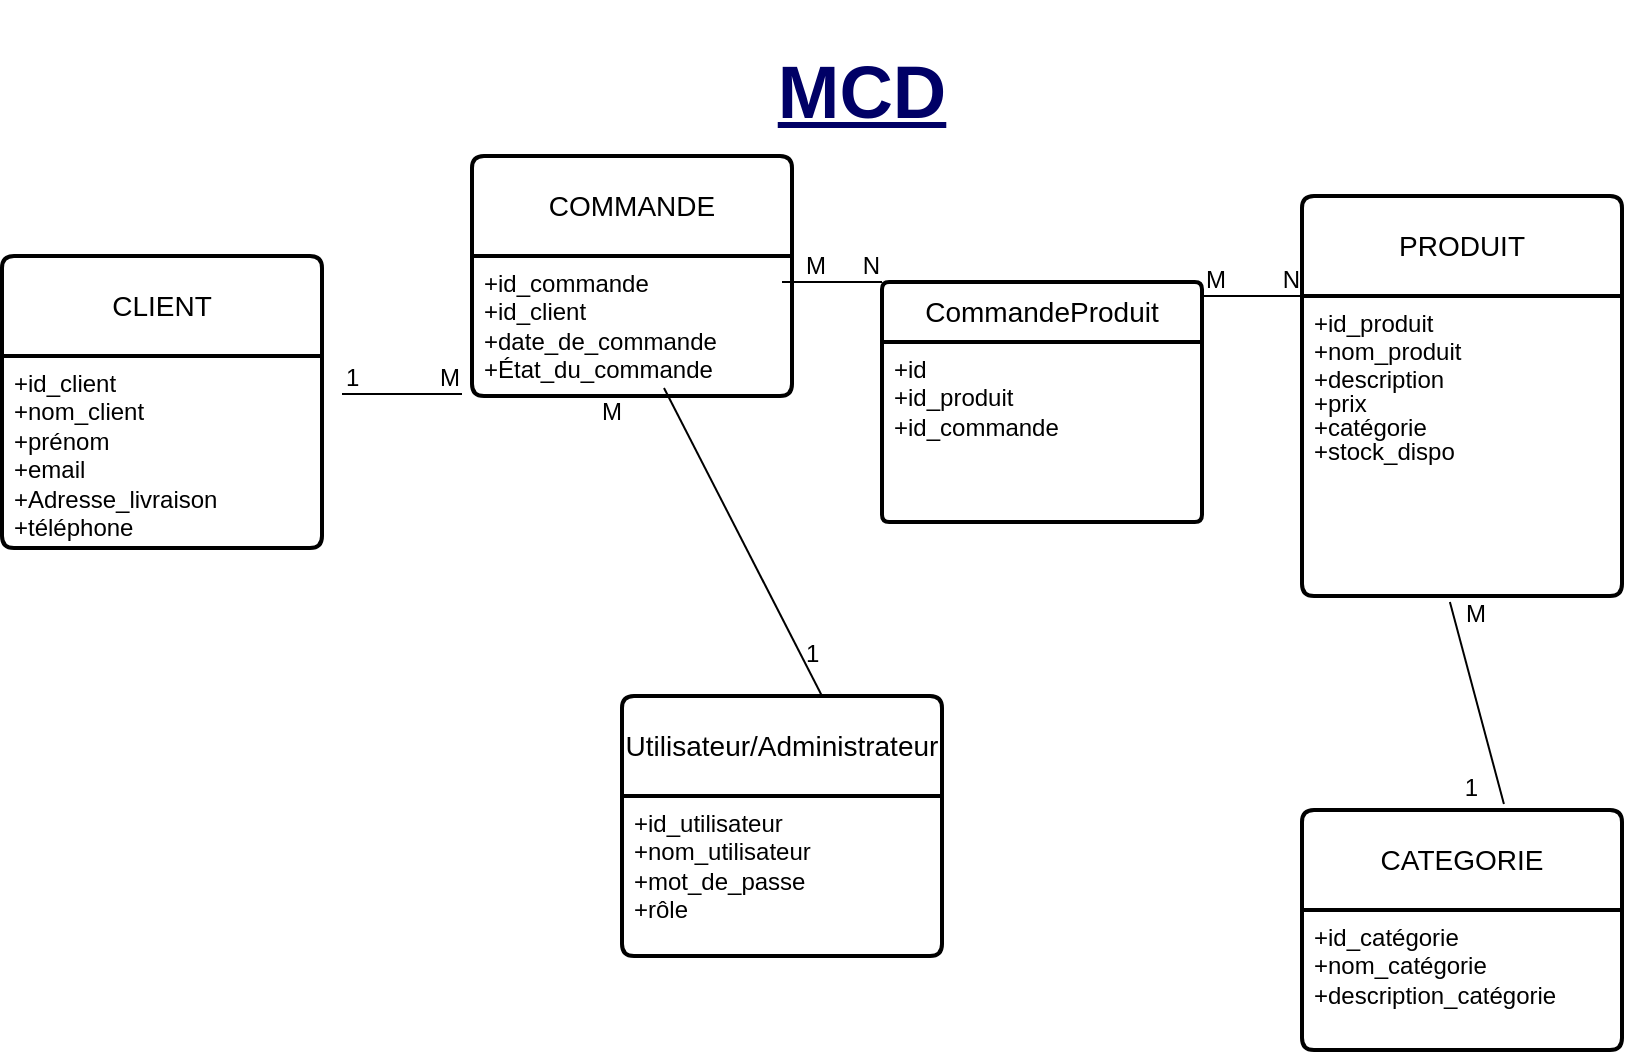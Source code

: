 <mxfile version="24.7.7" pages="3">
  <diagram name="Page-1" id="f2dkU9b7A8BDg8gHPfiA">
    <mxGraphModel dx="832" dy="481" grid="1" gridSize="10" guides="1" tooltips="1" connect="1" arrows="1" fold="1" page="1" pageScale="1" pageWidth="827" pageHeight="1169" math="0" shadow="0">
      <root>
        <mxCell id="0" />
        <mxCell id="1" parent="0" />
        <mxCell id="D9rKsd9PADG9OuwO8Ihl-1" value="PRODUIT" style="swimlane;childLayout=stackLayout;horizontal=1;startSize=50;horizontalStack=0;rounded=1;fontSize=14;fontStyle=0;strokeWidth=2;resizeParent=0;resizeLast=1;shadow=0;dashed=0;align=center;arcSize=4;whiteSpace=wrap;html=1;" vertex="1" parent="1">
          <mxGeometry x="660" y="100" width="160" height="200" as="geometry" />
        </mxCell>
        <mxCell id="D9rKsd9PADG9OuwO8Ihl-2" value="&lt;font&gt;+id_produit&lt;/font&gt;&lt;div&gt;&lt;span style=&quot;background-color: initial;&quot;&gt;+nom_produit&lt;/span&gt;&lt;/div&gt;&lt;div style=&quot;line-height: 100%;&quot;&gt;&lt;span style=&quot;background-color: initial;&quot;&gt;+description&lt;/span&gt;&lt;/div&gt;&lt;div style=&quot;line-height: 100%;&quot;&gt;&lt;span style=&quot;background-color: initial;&quot;&gt;+prix&lt;/span&gt;&lt;/div&gt;&lt;div style=&quot;line-height: 100%;&quot;&gt;&lt;span style=&quot;background-color: initial;&quot;&gt;+catégorie&lt;/span&gt;&lt;/div&gt;&lt;div style=&quot;line-height: 100%;&quot;&gt;&lt;span style=&quot;background-color: initial;&quot;&gt;+stock_dispo&lt;/span&gt;&lt;/div&gt;" style="align=left;strokeColor=none;fillColor=none;spacingLeft=4;fontSize=12;verticalAlign=top;resizable=0;rotatable=0;part=1;html=1;perimeterSpacing=4;" vertex="1" parent="D9rKsd9PADG9OuwO8Ihl-1">
          <mxGeometry y="50" width="160" height="150" as="geometry" />
        </mxCell>
        <mxCell id="D9rKsd9PADG9OuwO8Ihl-7" value="CATEGORIE" style="swimlane;childLayout=stackLayout;horizontal=1;startSize=50;horizontalStack=0;rounded=1;fontSize=14;fontStyle=0;strokeWidth=2;resizeParent=0;resizeLast=1;shadow=0;dashed=0;align=center;arcSize=4;whiteSpace=wrap;html=1;" vertex="1" parent="1">
          <mxGeometry x="660" y="407" width="160" height="120" as="geometry" />
        </mxCell>
        <mxCell id="D9rKsd9PADG9OuwO8Ihl-8" value="+&lt;font&gt;&lt;span style=&quot;text-align: center; text-wrap: wrap;&quot;&gt;id_&lt;/span&gt;catégorie&lt;/font&gt;&lt;div&gt;&lt;font&gt;+nom_&lt;/font&gt;&lt;span style=&quot;background-color: initial;&quot;&gt;catégorie&lt;/span&gt;&lt;/div&gt;&lt;div&gt;&lt;span style=&quot;background-color: initial;&quot;&gt;+description_&lt;/span&gt;&lt;span style=&quot;background-color: initial;&quot;&gt;catégorie&lt;/span&gt;&lt;/div&gt;" style="align=left;strokeColor=none;fillColor=none;spacingLeft=4;fontSize=12;verticalAlign=top;resizable=0;rotatable=0;part=1;html=1;" vertex="1" parent="D9rKsd9PADG9OuwO8Ihl-7">
          <mxGeometry y="50" width="160" height="70" as="geometry" />
        </mxCell>
        <mxCell id="D9rKsd9PADG9OuwO8Ihl-9" value="CLIENT" style="swimlane;childLayout=stackLayout;horizontal=1;startSize=50;horizontalStack=0;rounded=1;fontSize=14;fontStyle=0;strokeWidth=2;resizeParent=0;resizeLast=1;shadow=0;dashed=0;align=center;arcSize=4;whiteSpace=wrap;html=1;" vertex="1" parent="1">
          <mxGeometry x="10" y="130" width="160" height="146" as="geometry" />
        </mxCell>
        <mxCell id="D9rKsd9PADG9OuwO8Ihl-10" value="&lt;font&gt;+id_client&lt;/font&gt;&lt;div&gt;+nom_client&lt;/div&gt;&lt;div&gt;+prénom&lt;/div&gt;&lt;div&gt;+email&lt;/div&gt;&lt;div&gt;&lt;span style=&quot;background-color: initial;&quot;&gt;+Adresse_livraison&lt;/span&gt;&lt;/div&gt;&lt;div&gt;&lt;span style=&quot;background-color: initial;&quot;&gt;+téléphone&lt;/span&gt;&lt;/div&gt;" style="align=left;strokeColor=none;fillColor=none;spacingLeft=4;fontSize=12;verticalAlign=top;resizable=0;rotatable=0;part=1;html=1;" vertex="1" parent="D9rKsd9PADG9OuwO8Ihl-9">
          <mxGeometry y="50" width="160" height="96" as="geometry" />
        </mxCell>
        <mxCell id="D9rKsd9PADG9OuwO8Ihl-12" value="COMMANDE" style="swimlane;childLayout=stackLayout;horizontal=1;startSize=50;horizontalStack=0;rounded=1;fontSize=14;fontStyle=0;strokeWidth=2;resizeParent=0;resizeLast=1;shadow=0;dashed=0;align=center;arcSize=4;whiteSpace=wrap;html=1;" vertex="1" parent="1">
          <mxGeometry x="245" y="80" width="160" height="120" as="geometry" />
        </mxCell>
        <mxCell id="D9rKsd9PADG9OuwO8Ihl-13" value="&lt;font&gt;+id_commande&lt;/font&gt;&lt;div&gt;+id_client&lt;/div&gt;&lt;div&gt;+date_de_commande&lt;/div&gt;&lt;div&gt;+&lt;span style=&quot;text-wrap: wrap;&quot;&gt;État&lt;/span&gt;&lt;font&gt;_du_commande&lt;/font&gt;&lt;/div&gt;" style="align=left;strokeColor=none;fillColor=none;spacingLeft=4;fontSize=12;verticalAlign=top;resizable=0;rotatable=0;part=1;html=1;" vertex="1" parent="D9rKsd9PADG9OuwO8Ihl-12">
          <mxGeometry y="50" width="160" height="70" as="geometry" />
        </mxCell>
        <mxCell id="D9rKsd9PADG9OuwO8Ihl-14" value="Utilisateur/Administrateur" style="swimlane;childLayout=stackLayout;horizontal=1;startSize=50;horizontalStack=0;rounded=1;fontSize=14;fontStyle=0;strokeWidth=2;resizeParent=0;resizeLast=1;shadow=0;dashed=0;align=center;arcSize=4;whiteSpace=wrap;html=1;" vertex="1" parent="1">
          <mxGeometry x="320" y="350" width="160" height="130" as="geometry" />
        </mxCell>
        <mxCell id="D9rKsd9PADG9OuwO8Ihl-15" value="&lt;font&gt;+id_utilisateur&lt;/font&gt;&lt;div&gt;+nom_utilisateur&lt;/div&gt;&lt;div&gt;+mot_de_passe&lt;/div&gt;&lt;div&gt;+rôle&lt;/div&gt;" style="align=left;strokeColor=none;fillColor=none;spacingLeft=4;fontSize=12;verticalAlign=top;resizable=0;rotatable=0;part=1;html=1;" vertex="1" parent="D9rKsd9PADG9OuwO8Ihl-14">
          <mxGeometry y="50" width="160" height="80" as="geometry" />
        </mxCell>
        <mxCell id="D9rKsd9PADG9OuwO8Ihl-23" value="" style="endArrow=none;html=1;rounded=0;entryX=0.631;entryY=-0.025;entryDx=0;entryDy=0;entryPerimeter=0;exitX=0.464;exitY=0.994;exitDx=0;exitDy=0;exitPerimeter=0;" edge="1" parent="1" source="D9rKsd9PADG9OuwO8Ihl-2" target="D9rKsd9PADG9OuwO8Ihl-7">
          <mxGeometry relative="1" as="geometry">
            <mxPoint x="670" y="357" as="sourcePoint" />
            <mxPoint x="830" y="357" as="targetPoint" />
          </mxGeometry>
        </mxCell>
        <mxCell id="D9rKsd9PADG9OuwO8Ihl-24" value="M" style="resizable=0;html=1;whiteSpace=wrap;align=left;verticalAlign=bottom;" connectable="0" vertex="1" parent="D9rKsd9PADG9OuwO8Ihl-23">
          <mxGeometry x="-1" relative="1" as="geometry">
            <mxPoint x="6" y="14" as="offset" />
          </mxGeometry>
        </mxCell>
        <mxCell id="D9rKsd9PADG9OuwO8Ihl-25" value="1" style="resizable=0;html=1;whiteSpace=wrap;align=right;verticalAlign=bottom;" connectable="0" vertex="1" parent="D9rKsd9PADG9OuwO8Ihl-23">
          <mxGeometry x="1" relative="1" as="geometry">
            <mxPoint x="-11" as="offset" />
          </mxGeometry>
        </mxCell>
        <mxCell id="D9rKsd9PADG9OuwO8Ihl-26" value="" style="endArrow=none;html=1;rounded=0;entryX=0.6;entryY=0.943;entryDx=0;entryDy=0;exitX=0.5;exitY=0;exitDx=0;exitDy=0;entryPerimeter=0;" edge="1" parent="1" target="D9rKsd9PADG9OuwO8Ihl-13">
          <mxGeometry relative="1" as="geometry">
            <mxPoint x="420" y="350" as="sourcePoint" />
            <mxPoint x="500" y="247" as="targetPoint" />
          </mxGeometry>
        </mxCell>
        <mxCell id="D9rKsd9PADG9OuwO8Ihl-27" value="1" style="resizable=0;html=1;whiteSpace=wrap;align=left;verticalAlign=bottom;" connectable="0" vertex="1" parent="D9rKsd9PADG9OuwO8Ihl-26">
          <mxGeometry x="-1" relative="1" as="geometry">
            <mxPoint x="-10" y="-13" as="offset" />
          </mxGeometry>
        </mxCell>
        <mxCell id="D9rKsd9PADG9OuwO8Ihl-28" value="M" style="resizable=0;html=1;whiteSpace=wrap;align=right;verticalAlign=bottom;" connectable="0" vertex="1" parent="D9rKsd9PADG9OuwO8Ihl-26">
          <mxGeometry x="1" relative="1" as="geometry">
            <mxPoint x="-20" y="20" as="offset" />
          </mxGeometry>
        </mxCell>
        <mxCell id="D9rKsd9PADG9OuwO8Ihl-29" value="&lt;h1 style=&quot;font-size: 37px;&quot;&gt;MCD&lt;/h1&gt;" style="text;html=1;align=center;verticalAlign=middle;whiteSpace=wrap;rounded=0;fontColor=#000066;fontStyle=4" vertex="1" parent="1">
          <mxGeometry x="410" y="34" width="60" height="30" as="geometry" />
        </mxCell>
        <mxCell id="RZ_6E2gb3QbNDsUrdWc5-1" value="CommandeProduit" style="swimlane;childLayout=stackLayout;horizontal=1;startSize=30;horizontalStack=0;rounded=1;fontSize=14;fontStyle=0;strokeWidth=2;resizeParent=0;resizeLast=1;shadow=0;dashed=0;align=center;arcSize=4;whiteSpace=wrap;html=1;" vertex="1" parent="1">
          <mxGeometry x="450" y="143" width="160" height="120" as="geometry" />
        </mxCell>
        <mxCell id="RZ_6E2gb3QbNDsUrdWc5-2" value="+id&lt;div&gt;+id_produit&lt;/div&gt;&lt;div&gt;+id_commande&lt;/div&gt;" style="align=left;strokeColor=none;fillColor=none;spacingLeft=4;fontSize=12;verticalAlign=top;resizable=0;rotatable=0;part=1;html=1;" vertex="1" parent="RZ_6E2gb3QbNDsUrdWc5-1">
          <mxGeometry y="30" width="160" height="90" as="geometry" />
        </mxCell>
        <mxCell id="RZ_6E2gb3QbNDsUrdWc5-4" value="" style="endArrow=none;html=1;rounded=0;" edge="1" parent="1">
          <mxGeometry relative="1" as="geometry">
            <mxPoint x="180" y="199" as="sourcePoint" />
            <mxPoint x="240" y="199" as="targetPoint" />
          </mxGeometry>
        </mxCell>
        <mxCell id="RZ_6E2gb3QbNDsUrdWc5-5" value="1" style="resizable=0;html=1;whiteSpace=wrap;align=left;verticalAlign=bottom;" connectable="0" vertex="1" parent="RZ_6E2gb3QbNDsUrdWc5-4">
          <mxGeometry x="-1" relative="1" as="geometry" />
        </mxCell>
        <mxCell id="RZ_6E2gb3QbNDsUrdWc5-6" value="M" style="resizable=0;html=1;whiteSpace=wrap;align=right;verticalAlign=bottom;" connectable="0" vertex="1" parent="RZ_6E2gb3QbNDsUrdWc5-4">
          <mxGeometry x="1" relative="1" as="geometry" />
        </mxCell>
        <mxCell id="VpVzwzOXuB8UlijvBK40-1" value="" style="endArrow=none;html=1;rounded=0;" edge="1" parent="1">
          <mxGeometry relative="1" as="geometry">
            <mxPoint x="400" y="143" as="sourcePoint" />
            <mxPoint x="450" y="143" as="targetPoint" />
          </mxGeometry>
        </mxCell>
        <mxCell id="VpVzwzOXuB8UlijvBK40-2" value="M" style="resizable=0;html=1;whiteSpace=wrap;align=left;verticalAlign=bottom;" connectable="0" vertex="1" parent="VpVzwzOXuB8UlijvBK40-1">
          <mxGeometry x="-1" relative="1" as="geometry">
            <mxPoint x="10" as="offset" />
          </mxGeometry>
        </mxCell>
        <mxCell id="VpVzwzOXuB8UlijvBK40-3" value="N" style="resizable=0;html=1;whiteSpace=wrap;align=right;verticalAlign=bottom;" connectable="0" vertex="1" parent="VpVzwzOXuB8UlijvBK40-1">
          <mxGeometry x="1" relative="1" as="geometry" />
        </mxCell>
        <mxCell id="VpVzwzOXuB8UlijvBK40-4" value="" style="endArrow=none;html=1;rounded=0;" edge="1" parent="1">
          <mxGeometry relative="1" as="geometry">
            <mxPoint x="610" y="150" as="sourcePoint" />
            <mxPoint x="660" y="150" as="targetPoint" />
          </mxGeometry>
        </mxCell>
        <mxCell id="VpVzwzOXuB8UlijvBK40-5" value="M" style="resizable=0;html=1;whiteSpace=wrap;align=left;verticalAlign=bottom;" connectable="0" vertex="1" parent="VpVzwzOXuB8UlijvBK40-4">
          <mxGeometry x="-1" relative="1" as="geometry" />
        </mxCell>
        <mxCell id="VpVzwzOXuB8UlijvBK40-6" value="N" style="resizable=0;html=1;whiteSpace=wrap;align=right;verticalAlign=bottom;" connectable="0" vertex="1" parent="VpVzwzOXuB8UlijvBK40-4">
          <mxGeometry x="1" relative="1" as="geometry" />
        </mxCell>
      </root>
    </mxGraphModel>
  </diagram>
  <diagram id="Yr9UA_Rtqid1R6S4dNIq" name="Page-2">
    <mxGraphModel dx="832" dy="481" grid="1" gridSize="10" guides="1" tooltips="1" connect="1" arrows="1" fold="1" page="1" pageScale="1" pageWidth="827" pageHeight="1169" math="0" shadow="0">
      <root>
        <mxCell id="0" />
        <mxCell id="1" parent="0" />
        <mxCell id="fx3qHqWeLf5NneWFbym2-1" value="MLD" style="text;html=1;align=center;verticalAlign=middle;whiteSpace=wrap;rounded=0;fontColor=#000066;fontSize=37;fontStyle=5" vertex="1" parent="1">
          <mxGeometry x="370" y="50" width="60" height="30" as="geometry" />
        </mxCell>
        <mxCell id="zv9O7m4Zc5_6usoYpWDS-1" value="Client(id_client,nom_client,prénom,email,adresse_livraison,téléphone)" style="text;html=1;align=center;verticalAlign=middle;whiteSpace=wrap;rounded=0;" vertex="1" parent="1">
          <mxGeometry x="90" y="110" width="390" height="30" as="geometry" />
        </mxCell>
        <mxCell id="Vi9CNtMnHIrqPWxEoSQG-1" value="&lt;font&gt;&lt;font&gt;Commandes(id_commande,date_de_commande,État&lt;span style=&quot;text-align: left;&quot;&gt;&lt;/span&gt;_du_commande,#id_client, #&lt;/font&gt;&lt;span style=&quot;text-align: left; text-wrap: nowrap;&quot;&gt;id_utilisateur&lt;/span&gt;&lt;/font&gt;)" style="text;html=1;align=center;verticalAlign=middle;whiteSpace=wrap;rounded=0;" vertex="1" parent="1">
          <mxGeometry x="90" y="150" width="520" height="30" as="geometry" />
        </mxCell>
        <mxCell id="GYUnbVtpv62Y-18XblkQ-1" value="Utilisateur/Administrateur(id_utilisateur,nom_utilisateur,mot_de_passe,role)" style="text;html=1;align=center;verticalAlign=middle;whiteSpace=wrap;rounded=0;" vertex="1" parent="1">
          <mxGeometry x="90" y="190" width="440" height="30" as="geometry" />
        </mxCell>
        <mxCell id="JUJ0YafCORtPaRuJBJIE-1" value="&lt;font&gt;Produit(id_produit,nom_produit,description,prix,Catégorie,Stock_dispo, #&lt;/font&gt;&lt;span style=&quot;text-align: left; text-wrap: nowrap;&quot;&gt;&lt;/span&gt;&lt;font&gt;id_&lt;span style=&quot;text-align: left; text-wrap: nowrap;&quot;&gt;catégorie&lt;/span&gt;)&lt;/font&gt;" style="text;html=1;align=center;verticalAlign=middle;whiteSpace=wrap;rounded=0;" vertex="1" parent="1">
          <mxGeometry x="90" y="230" width="480" height="30" as="geometry" />
        </mxCell>
        <mxCell id="EmzOXPlblYWY4HOIcA5V-1" value="&lt;font&gt;Catégorie(id_catégorie,nom_catégorie,description_ca&lt;/font&gt;&lt;font&gt;&lt;font&gt;tégorie&lt;/font&gt;)&lt;/font&gt;" style="text;html=1;align=center;verticalAlign=middle;whiteSpace=wrap;rounded=0;" vertex="1" parent="1">
          <mxGeometry x="90" y="270" width="420" height="30" as="geometry" />
        </mxCell>
        <mxCell id="XO_gUQO0OcH-1A-t0jYa-1" value="&lt;h2&gt;TRANSITION&lt;/h2&gt;" style="text;html=1;align=center;verticalAlign=middle;whiteSpace=wrap;rounded=0;fontColor=#CC6600;fontStyle=4" vertex="1" parent="1">
          <mxGeometry x="210" y="320" width="110" height="30" as="geometry" />
        </mxCell>
        <mxCell id="2CF2k-1YbxxLsqWAKN8m-1" value="&lt;font&gt;CommandeProduit(id,#id_produit,#id_commande&lt;/font&gt;&lt;font&gt;)&lt;/font&gt;" style="text;html=1;align=center;verticalAlign=middle;whiteSpace=wrap;rounded=0;" vertex="1" parent="1">
          <mxGeometry x="90" y="370" width="480" height="30" as="geometry" />
        </mxCell>
      </root>
    </mxGraphModel>
  </diagram>
  <diagram id="ohFiZXbc_oNgNgCAh_PK" name="Page-3">
    <mxGraphModel dx="832" dy="481" grid="1" gridSize="10" guides="1" tooltips="1" connect="1" arrows="1" fold="1" page="1" pageScale="1" pageWidth="827" pageHeight="1169" math="0" shadow="0">
      <root>
        <mxCell id="0" />
        <mxCell id="1" parent="0" />
        <mxCell id="Yi-qpQ6z_fwlR10w7p_R-1" value="MPD" style="text;html=1;align=center;verticalAlign=middle;whiteSpace=wrap;rounded=0;fontColor=#000066;fontSize=37;fontStyle=5" vertex="1" parent="1">
          <mxGeometry x="400" y="80" width="60" height="30" as="geometry" />
        </mxCell>
        <mxCell id="Yi-qpQ6z_fwlR10w7p_R-2" value="Client" style="shape=table;startSize=30;container=1;collapsible=1;childLayout=tableLayout;fixedRows=1;rowLines=0;fontStyle=1;align=center;resizeLast=1;html=1;" vertex="1" parent="1">
          <mxGeometry x="60" y="150" width="180" height="240" as="geometry" />
        </mxCell>
        <mxCell id="Yi-qpQ6z_fwlR10w7p_R-3" value="" style="shape=tableRow;horizontal=0;startSize=0;swimlaneHead=0;swimlaneBody=0;fillColor=none;collapsible=0;dropTarget=0;points=[[0,0.5],[1,0.5]];portConstraint=eastwest;top=0;left=0;right=0;bottom=1;" vertex="1" parent="Yi-qpQ6z_fwlR10w7p_R-2">
          <mxGeometry y="30" width="180" height="30" as="geometry" />
        </mxCell>
        <mxCell id="Yi-qpQ6z_fwlR10w7p_R-4" value="PK" style="shape=partialRectangle;connectable=0;fillColor=none;top=0;left=0;bottom=0;right=0;fontStyle=1;overflow=hidden;whiteSpace=wrap;html=1;" vertex="1" parent="Yi-qpQ6z_fwlR10w7p_R-3">
          <mxGeometry width="30" height="30" as="geometry">
            <mxRectangle width="30" height="30" as="alternateBounds" />
          </mxGeometry>
        </mxCell>
        <mxCell id="Yi-qpQ6z_fwlR10w7p_R-5" value="&amp;nbsp;id_client :_INT" style="shape=partialRectangle;connectable=0;fillColor=none;top=0;left=0;bottom=0;right=0;align=left;spacingLeft=6;fontStyle=5;overflow=hidden;whiteSpace=wrap;html=1;" vertex="1" parent="Yi-qpQ6z_fwlR10w7p_R-3">
          <mxGeometry x="30" width="150" height="30" as="geometry">
            <mxRectangle width="150" height="30" as="alternateBounds" />
          </mxGeometry>
        </mxCell>
        <mxCell id="Yi-qpQ6z_fwlR10w7p_R-6" value="" style="shape=tableRow;horizontal=0;startSize=0;swimlaneHead=0;swimlaneBody=0;fillColor=none;collapsible=0;dropTarget=0;points=[[0,0.5],[1,0.5]];portConstraint=eastwest;top=0;left=0;right=0;bottom=0;" vertex="1" parent="Yi-qpQ6z_fwlR10w7p_R-2">
          <mxGeometry y="60" width="180" height="30" as="geometry" />
        </mxCell>
        <mxCell id="Yi-qpQ6z_fwlR10w7p_R-7" value="" style="shape=partialRectangle;connectable=0;fillColor=none;top=0;left=0;bottom=0;right=0;editable=1;overflow=hidden;whiteSpace=wrap;html=1;" vertex="1" parent="Yi-qpQ6z_fwlR10w7p_R-6">
          <mxGeometry width="30" height="30" as="geometry">
            <mxRectangle width="30" height="30" as="alternateBounds" />
          </mxGeometry>
        </mxCell>
        <mxCell id="Yi-qpQ6z_fwlR10w7p_R-8" value="nom_client :VARCHAR" style="shape=partialRectangle;connectable=0;fillColor=none;top=0;left=0;bottom=0;right=0;align=left;spacingLeft=6;overflow=hidden;whiteSpace=wrap;html=1;" vertex="1" parent="Yi-qpQ6z_fwlR10w7p_R-6">
          <mxGeometry x="30" width="150" height="30" as="geometry">
            <mxRectangle width="150" height="30" as="alternateBounds" />
          </mxGeometry>
        </mxCell>
        <mxCell id="Yi-qpQ6z_fwlR10w7p_R-9" value="" style="shape=tableRow;horizontal=0;startSize=0;swimlaneHead=0;swimlaneBody=0;fillColor=none;collapsible=0;dropTarget=0;points=[[0,0.5],[1,0.5]];portConstraint=eastwest;top=0;left=0;right=0;bottom=0;" vertex="1" parent="Yi-qpQ6z_fwlR10w7p_R-2">
          <mxGeometry y="90" width="180" height="30" as="geometry" />
        </mxCell>
        <mxCell id="Yi-qpQ6z_fwlR10w7p_R-10" value="" style="shape=partialRectangle;connectable=0;fillColor=none;top=0;left=0;bottom=0;right=0;editable=1;overflow=hidden;whiteSpace=wrap;html=1;" vertex="1" parent="Yi-qpQ6z_fwlR10w7p_R-9">
          <mxGeometry width="30" height="30" as="geometry">
            <mxRectangle width="30" height="30" as="alternateBounds" />
          </mxGeometry>
        </mxCell>
        <mxCell id="Yi-qpQ6z_fwlR10w7p_R-11" value="prénom :VARCHAR" style="shape=partialRectangle;connectable=0;fillColor=none;top=0;left=0;bottom=0;right=0;align=left;spacingLeft=6;overflow=hidden;whiteSpace=wrap;html=1;" vertex="1" parent="Yi-qpQ6z_fwlR10w7p_R-9">
          <mxGeometry x="30" width="150" height="30" as="geometry">
            <mxRectangle width="150" height="30" as="alternateBounds" />
          </mxGeometry>
        </mxCell>
        <mxCell id="Yi-qpQ6z_fwlR10w7p_R-12" value="" style="shape=tableRow;horizontal=0;startSize=0;swimlaneHead=0;swimlaneBody=0;fillColor=none;collapsible=0;dropTarget=0;points=[[0,0.5],[1,0.5]];portConstraint=eastwest;top=0;left=0;right=0;bottom=0;" vertex="1" parent="Yi-qpQ6z_fwlR10w7p_R-2">
          <mxGeometry y="120" width="180" height="30" as="geometry" />
        </mxCell>
        <mxCell id="Yi-qpQ6z_fwlR10w7p_R-13" value="" style="shape=partialRectangle;connectable=0;fillColor=none;top=0;left=0;bottom=0;right=0;editable=1;overflow=hidden;whiteSpace=wrap;html=1;" vertex="1" parent="Yi-qpQ6z_fwlR10w7p_R-12">
          <mxGeometry width="30" height="30" as="geometry">
            <mxRectangle width="30" height="30" as="alternateBounds" />
          </mxGeometry>
        </mxCell>
        <mxCell id="Yi-qpQ6z_fwlR10w7p_R-14" value="Messagerie électronique&amp;nbsp;:VARCHAR" style="shape=partialRectangle;connectable=0;fillColor=none;top=0;left=0;bottom=0;right=0;align=left;spacingLeft=6;overflow=hidden;whiteSpace=wrap;html=1;" vertex="1" parent="Yi-qpQ6z_fwlR10w7p_R-12">
          <mxGeometry x="30" width="150" height="30" as="geometry">
            <mxRectangle width="150" height="30" as="alternateBounds" />
          </mxGeometry>
        </mxCell>
        <mxCell id="DF3UhWuAf5r5xlLdHAhJ-1" value="" style="shape=tableRow;horizontal=0;startSize=0;swimlaneHead=0;swimlaneBody=0;fillColor=none;collapsible=0;dropTarget=0;points=[[0,0.5],[1,0.5]];portConstraint=eastwest;top=0;left=0;right=0;bottom=0;" vertex="1" parent="Yi-qpQ6z_fwlR10w7p_R-2">
          <mxGeometry y="150" width="180" height="30" as="geometry" />
        </mxCell>
        <mxCell id="DF3UhWuAf5r5xlLdHAhJ-2" value="" style="shape=partialRectangle;connectable=0;fillColor=none;top=0;left=0;bottom=0;right=0;editable=1;overflow=hidden;whiteSpace=wrap;html=1;" vertex="1" parent="DF3UhWuAf5r5xlLdHAhJ-1">
          <mxGeometry width="30" height="30" as="geometry">
            <mxRectangle width="30" height="30" as="alternateBounds" />
          </mxGeometry>
        </mxCell>
        <mxCell id="DF3UhWuAf5r5xlLdHAhJ-3" value="Ville&amp;nbsp;:VARCHAR" style="shape=partialRectangle;connectable=0;fillColor=none;top=0;left=0;bottom=0;right=0;align=left;spacingLeft=6;overflow=hidden;whiteSpace=wrap;html=1;" vertex="1" parent="DF3UhWuAf5r5xlLdHAhJ-1">
          <mxGeometry x="30" width="150" height="30" as="geometry">
            <mxRectangle width="150" height="30" as="alternateBounds" />
          </mxGeometry>
        </mxCell>
        <mxCell id="is_WiryAtcBPHjh87Qmu-1" value="" style="shape=tableRow;horizontal=0;startSize=0;swimlaneHead=0;swimlaneBody=0;fillColor=none;collapsible=0;dropTarget=0;points=[[0,0.5],[1,0.5]];portConstraint=eastwest;top=0;left=0;right=0;bottom=0;" vertex="1" parent="Yi-qpQ6z_fwlR10w7p_R-2">
          <mxGeometry y="180" width="180" height="30" as="geometry" />
        </mxCell>
        <mxCell id="is_WiryAtcBPHjh87Qmu-2" value="" style="shape=partialRectangle;connectable=0;fillColor=none;top=0;left=0;bottom=0;right=0;editable=1;overflow=hidden;whiteSpace=wrap;html=1;" vertex="1" parent="is_WiryAtcBPHjh87Qmu-1">
          <mxGeometry width="30" height="30" as="geometry">
            <mxRectangle width="30" height="30" as="alternateBounds" />
          </mxGeometry>
        </mxCell>
        <mxCell id="is_WiryAtcBPHjh87Qmu-3" value="code_postale. :INT" style="shape=partialRectangle;connectable=0;fillColor=none;top=0;left=0;bottom=0;right=0;align=left;spacingLeft=6;overflow=hidden;whiteSpace=wrap;html=1;" vertex="1" parent="is_WiryAtcBPHjh87Qmu-1">
          <mxGeometry x="30" width="150" height="30" as="geometry">
            <mxRectangle width="150" height="30" as="alternateBounds" />
          </mxGeometry>
        </mxCell>
        <mxCell id="DF3UhWuAf5r5xlLdHAhJ-4" value="" style="shape=tableRow;horizontal=0;startSize=0;swimlaneHead=0;swimlaneBody=0;fillColor=none;collapsible=0;dropTarget=0;points=[[0,0.5],[1,0.5]];portConstraint=eastwest;top=0;left=0;right=0;bottom=0;" vertex="1" parent="Yi-qpQ6z_fwlR10w7p_R-2">
          <mxGeometry y="210" width="180" height="30" as="geometry" />
        </mxCell>
        <mxCell id="DF3UhWuAf5r5xlLdHAhJ-5" value="" style="shape=partialRectangle;connectable=0;fillColor=none;top=0;left=0;bottom=0;right=0;editable=1;overflow=hidden;whiteSpace=wrap;html=1;" vertex="1" parent="DF3UhWuAf5r5xlLdHAhJ-4">
          <mxGeometry width="30" height="30" as="geometry">
            <mxRectangle width="30" height="30" as="alternateBounds" />
          </mxGeometry>
        </mxCell>
        <mxCell id="DF3UhWuAf5r5xlLdHAhJ-6" value="téléphone_ : INT" style="shape=partialRectangle;connectable=0;fillColor=none;top=0;left=0;bottom=0;right=0;align=left;spacingLeft=6;overflow=hidden;whiteSpace=wrap;html=1;" vertex="1" parent="DF3UhWuAf5r5xlLdHAhJ-4">
          <mxGeometry x="30" width="150" height="30" as="geometry">
            <mxRectangle width="150" height="30" as="alternateBounds" />
          </mxGeometry>
        </mxCell>
        <mxCell id="88-LNKGvp86ruyjdThWS-1" value="Commande" style="shape=table;startSize=30;container=1;collapsible=1;childLayout=tableLayout;fixedRows=1;rowLines=0;fontStyle=1;align=center;resizeLast=1;html=1;" vertex="1" parent="1">
          <mxGeometry x="330" y="150" width="220" height="180" as="geometry" />
        </mxCell>
        <mxCell id="88-LNKGvp86ruyjdThWS-2" value="" style="shape=tableRow;horizontal=0;startSize=0;swimlaneHead=0;swimlaneBody=0;fillColor=none;collapsible=0;dropTarget=0;points=[[0,0.5],[1,0.5]];portConstraint=eastwest;top=0;left=0;right=0;bottom=1;" vertex="1" parent="88-LNKGvp86ruyjdThWS-1">
          <mxGeometry y="30" width="220" height="30" as="geometry" />
        </mxCell>
        <mxCell id="88-LNKGvp86ruyjdThWS-3" value="PK" style="shape=partialRectangle;connectable=0;fillColor=none;top=0;left=0;bottom=0;right=0;fontStyle=1;overflow=hidden;whiteSpace=wrap;html=1;" vertex="1" parent="88-LNKGvp86ruyjdThWS-2">
          <mxGeometry width="30" height="30" as="geometry">
            <mxRectangle width="30" height="30" as="alternateBounds" />
          </mxGeometry>
        </mxCell>
        <mxCell id="88-LNKGvp86ruyjdThWS-4" value="id_commande :&lt;span style=&quot;font-weight: 400;&quot;&gt;INT&lt;/span&gt;" style="shape=partialRectangle;connectable=0;fillColor=none;top=0;left=0;bottom=0;right=0;align=left;spacingLeft=6;fontStyle=5;overflow=hidden;whiteSpace=wrap;html=1;" vertex="1" parent="88-LNKGvp86ruyjdThWS-2">
          <mxGeometry x="30" width="190" height="30" as="geometry">
            <mxRectangle width="190" height="30" as="alternateBounds" />
          </mxGeometry>
        </mxCell>
        <mxCell id="88-LNKGvp86ruyjdThWS-5" value="" style="shape=tableRow;horizontal=0;startSize=0;swimlaneHead=0;swimlaneBody=0;fillColor=none;collapsible=0;dropTarget=0;points=[[0,0.5],[1,0.5]];portConstraint=eastwest;top=0;left=0;right=0;bottom=0;" vertex="1" parent="88-LNKGvp86ruyjdThWS-1">
          <mxGeometry y="60" width="220" height="30" as="geometry" />
        </mxCell>
        <mxCell id="88-LNKGvp86ruyjdThWS-6" value="" style="shape=partialRectangle;connectable=0;fillColor=none;top=0;left=0;bottom=0;right=0;editable=1;overflow=hidden;whiteSpace=wrap;html=1;" vertex="1" parent="88-LNKGvp86ruyjdThWS-5">
          <mxGeometry width="30" height="30" as="geometry">
            <mxRectangle width="30" height="30" as="alternateBounds" />
          </mxGeometry>
        </mxCell>
        <mxCell id="88-LNKGvp86ruyjdThWS-7" value="date_de_commande : DATE" style="shape=partialRectangle;connectable=0;fillColor=none;top=0;left=0;bottom=0;right=0;align=left;spacingLeft=6;overflow=hidden;whiteSpace=wrap;html=1;" vertex="1" parent="88-LNKGvp86ruyjdThWS-5">
          <mxGeometry x="30" width="190" height="30" as="geometry">
            <mxRectangle width="190" height="30" as="alternateBounds" />
          </mxGeometry>
        </mxCell>
        <mxCell id="88-LNKGvp86ruyjdThWS-8" value="" style="shape=tableRow;horizontal=0;startSize=0;swimlaneHead=0;swimlaneBody=0;fillColor=none;collapsible=0;dropTarget=0;points=[[0,0.5],[1,0.5]];portConstraint=eastwest;top=0;left=0;right=0;bottom=0;" vertex="1" parent="88-LNKGvp86ruyjdThWS-1">
          <mxGeometry y="90" width="220" height="30" as="geometry" />
        </mxCell>
        <mxCell id="88-LNKGvp86ruyjdThWS-9" value="" style="shape=partialRectangle;connectable=0;fillColor=none;top=0;left=0;bottom=0;right=0;editable=1;overflow=hidden;whiteSpace=wrap;html=1;" vertex="1" parent="88-LNKGvp86ruyjdThWS-8">
          <mxGeometry width="30" height="30" as="geometry">
            <mxRectangle width="30" height="30" as="alternateBounds" />
          </mxGeometry>
        </mxCell>
        <mxCell id="88-LNKGvp86ruyjdThWS-10" value="État_du_commande : VARCHAR" style="shape=partialRectangle;connectable=0;fillColor=none;top=0;left=0;bottom=0;right=0;align=left;spacingLeft=6;overflow=hidden;whiteSpace=wrap;html=1;" vertex="1" parent="88-LNKGvp86ruyjdThWS-8">
          <mxGeometry x="30" width="190" height="30" as="geometry">
            <mxRectangle width="190" height="30" as="alternateBounds" />
          </mxGeometry>
        </mxCell>
        <mxCell id="88-LNKGvp86ruyjdThWS-11" value="" style="shape=tableRow;horizontal=0;startSize=0;swimlaneHead=0;swimlaneBody=0;fillColor=none;collapsible=0;dropTarget=0;points=[[0,0.5],[1,0.5]];portConstraint=eastwest;top=0;left=0;right=0;bottom=0;" vertex="1" parent="88-LNKGvp86ruyjdThWS-1">
          <mxGeometry y="120" width="220" height="30" as="geometry" />
        </mxCell>
        <mxCell id="88-LNKGvp86ruyjdThWS-12" value="&lt;b&gt;FK&lt;/b&gt;" style="shape=partialRectangle;connectable=0;fillColor=none;top=0;left=0;bottom=0;right=0;editable=1;overflow=hidden;whiteSpace=wrap;html=1;" vertex="1" parent="88-LNKGvp86ruyjdThWS-11">
          <mxGeometry width="30" height="30" as="geometry">
            <mxRectangle width="30" height="30" as="alternateBounds" />
          </mxGeometry>
        </mxCell>
        <mxCell id="88-LNKGvp86ruyjdThWS-13" value="id_client :INT" style="shape=partialRectangle;connectable=0;fillColor=none;top=0;left=0;bottom=0;right=0;align=left;spacingLeft=6;overflow=hidden;whiteSpace=wrap;html=1;" vertex="1" parent="88-LNKGvp86ruyjdThWS-11">
          <mxGeometry x="30" width="190" height="30" as="geometry">
            <mxRectangle width="190" height="30" as="alternateBounds" />
          </mxGeometry>
        </mxCell>
        <mxCell id="88-LNKGvp86ruyjdThWS-14" value="" style="shape=tableRow;horizontal=0;startSize=0;swimlaneHead=0;swimlaneBody=0;fillColor=none;collapsible=0;dropTarget=0;points=[[0,0.5],[1,0.5]];portConstraint=eastwest;top=0;left=0;right=0;bottom=0;" vertex="1" parent="88-LNKGvp86ruyjdThWS-1">
          <mxGeometry y="150" width="220" height="30" as="geometry" />
        </mxCell>
        <mxCell id="88-LNKGvp86ruyjdThWS-15" value="&lt;b&gt;FK&lt;/b&gt;" style="shape=partialRectangle;connectable=0;fillColor=none;top=0;left=0;bottom=0;right=0;editable=1;overflow=hidden;whiteSpace=wrap;html=1;" vertex="1" parent="88-LNKGvp86ruyjdThWS-14">
          <mxGeometry width="30" height="30" as="geometry">
            <mxRectangle width="30" height="30" as="alternateBounds" />
          </mxGeometry>
        </mxCell>
        <mxCell id="88-LNKGvp86ruyjdThWS-16" value="id_utillisateur :INT" style="shape=partialRectangle;connectable=0;fillColor=none;top=0;left=0;bottom=0;right=0;align=left;spacingLeft=6;overflow=hidden;whiteSpace=wrap;html=1;" vertex="1" parent="88-LNKGvp86ruyjdThWS-14">
          <mxGeometry x="30" width="190" height="30" as="geometry">
            <mxRectangle width="190" height="30" as="alternateBounds" />
          </mxGeometry>
        </mxCell>
        <mxCell id="XMxhlx1I6P6eoZL-dn3k-1" value="Utilisateur/Administrateur&amp;nbsp;" style="shape=table;startSize=30;container=1;collapsible=1;childLayout=tableLayout;fixedRows=1;rowLines=0;fontStyle=1;align=center;resizeLast=1;html=1;" vertex="1" parent="1">
          <mxGeometry x="300" y="380" width="200" height="150" as="geometry" />
        </mxCell>
        <mxCell id="XMxhlx1I6P6eoZL-dn3k-2" value="" style="shape=tableRow;horizontal=0;startSize=0;swimlaneHead=0;swimlaneBody=0;fillColor=none;collapsible=0;dropTarget=0;points=[[0,0.5],[1,0.5]];portConstraint=eastwest;top=0;left=0;right=0;bottom=1;" vertex="1" parent="XMxhlx1I6P6eoZL-dn3k-1">
          <mxGeometry y="30" width="200" height="30" as="geometry" />
        </mxCell>
        <mxCell id="XMxhlx1I6P6eoZL-dn3k-3" value="PK" style="shape=partialRectangle;connectable=0;fillColor=none;top=0;left=0;bottom=0;right=0;fontStyle=1;overflow=hidden;whiteSpace=wrap;html=1;" vertex="1" parent="XMxhlx1I6P6eoZL-dn3k-2">
          <mxGeometry width="30" height="30" as="geometry">
            <mxRectangle width="30" height="30" as="alternateBounds" />
          </mxGeometry>
        </mxCell>
        <mxCell id="XMxhlx1I6P6eoZL-dn3k-4" value="id_utilisateur :&lt;span style=&quot;font-weight: 400;&quot;&gt;INT&lt;/span&gt;" style="shape=partialRectangle;connectable=0;fillColor=none;top=0;left=0;bottom=0;right=0;align=left;spacingLeft=6;fontStyle=5;overflow=hidden;whiteSpace=wrap;html=1;" vertex="1" parent="XMxhlx1I6P6eoZL-dn3k-2">
          <mxGeometry x="30" width="170" height="30" as="geometry">
            <mxRectangle width="170" height="30" as="alternateBounds" />
          </mxGeometry>
        </mxCell>
        <mxCell id="XMxhlx1I6P6eoZL-dn3k-5" value="" style="shape=tableRow;horizontal=0;startSize=0;swimlaneHead=0;swimlaneBody=0;fillColor=none;collapsible=0;dropTarget=0;points=[[0,0.5],[1,0.5]];portConstraint=eastwest;top=0;left=0;right=0;bottom=0;" vertex="1" parent="XMxhlx1I6P6eoZL-dn3k-1">
          <mxGeometry y="60" width="200" height="30" as="geometry" />
        </mxCell>
        <mxCell id="XMxhlx1I6P6eoZL-dn3k-6" value="" style="shape=partialRectangle;connectable=0;fillColor=none;top=0;left=0;bottom=0;right=0;editable=1;overflow=hidden;whiteSpace=wrap;html=1;" vertex="1" parent="XMxhlx1I6P6eoZL-dn3k-5">
          <mxGeometry width="30" height="30" as="geometry">
            <mxRectangle width="30" height="30" as="alternateBounds" />
          </mxGeometry>
        </mxCell>
        <mxCell id="XMxhlx1I6P6eoZL-dn3k-7" value="nom_utilisateur :VARCHAR" style="shape=partialRectangle;connectable=0;fillColor=none;top=0;left=0;bottom=0;right=0;align=left;spacingLeft=6;overflow=hidden;whiteSpace=wrap;html=1;" vertex="1" parent="XMxhlx1I6P6eoZL-dn3k-5">
          <mxGeometry x="30" width="170" height="30" as="geometry">
            <mxRectangle width="170" height="30" as="alternateBounds" />
          </mxGeometry>
        </mxCell>
        <mxCell id="XMxhlx1I6P6eoZL-dn3k-8" value="" style="shape=tableRow;horizontal=0;startSize=0;swimlaneHead=0;swimlaneBody=0;fillColor=none;collapsible=0;dropTarget=0;points=[[0,0.5],[1,0.5]];portConstraint=eastwest;top=0;left=0;right=0;bottom=0;" vertex="1" parent="XMxhlx1I6P6eoZL-dn3k-1">
          <mxGeometry y="90" width="200" height="30" as="geometry" />
        </mxCell>
        <mxCell id="XMxhlx1I6P6eoZL-dn3k-9" value="" style="shape=partialRectangle;connectable=0;fillColor=none;top=0;left=0;bottom=0;right=0;editable=1;overflow=hidden;whiteSpace=wrap;html=1;" vertex="1" parent="XMxhlx1I6P6eoZL-dn3k-8">
          <mxGeometry width="30" height="30" as="geometry">
            <mxRectangle width="30" height="30" as="alternateBounds" />
          </mxGeometry>
        </mxCell>
        <mxCell id="XMxhlx1I6P6eoZL-dn3k-10" value="mot_de_passe :BINAIRE" style="shape=partialRectangle;connectable=0;fillColor=none;top=0;left=0;bottom=0;right=0;align=left;spacingLeft=6;overflow=hidden;whiteSpace=wrap;html=1;" vertex="1" parent="XMxhlx1I6P6eoZL-dn3k-8">
          <mxGeometry x="30" width="170" height="30" as="geometry">
            <mxRectangle width="170" height="30" as="alternateBounds" />
          </mxGeometry>
        </mxCell>
        <mxCell id="XMxhlx1I6P6eoZL-dn3k-11" value="" style="shape=tableRow;horizontal=0;startSize=0;swimlaneHead=0;swimlaneBody=0;fillColor=none;collapsible=0;dropTarget=0;points=[[0,0.5],[1,0.5]];portConstraint=eastwest;top=0;left=0;right=0;bottom=0;" vertex="1" parent="XMxhlx1I6P6eoZL-dn3k-1">
          <mxGeometry y="120" width="200" height="30" as="geometry" />
        </mxCell>
        <mxCell id="XMxhlx1I6P6eoZL-dn3k-12" value="" style="shape=partialRectangle;connectable=0;fillColor=none;top=0;left=0;bottom=0;right=0;editable=1;overflow=hidden;whiteSpace=wrap;html=1;" vertex="1" parent="XMxhlx1I6P6eoZL-dn3k-11">
          <mxGeometry width="30" height="30" as="geometry">
            <mxRectangle width="30" height="30" as="alternateBounds" />
          </mxGeometry>
        </mxCell>
        <mxCell id="XMxhlx1I6P6eoZL-dn3k-13" value="Rôle&amp;nbsp;:VARCHAR" style="shape=partialRectangle;connectable=0;fillColor=none;top=0;left=0;bottom=0;right=0;align=left;spacingLeft=6;overflow=hidden;whiteSpace=wrap;html=1;" vertex="1" parent="XMxhlx1I6P6eoZL-dn3k-11">
          <mxGeometry x="30" width="170" height="30" as="geometry">
            <mxRectangle width="170" height="30" as="alternateBounds" />
          </mxGeometry>
        </mxCell>
        <mxCell id="9F2Fry47Oe9aEX1wxcqB-1" value="Produit" style="shape=table;startSize=30;container=1;collapsible=1;childLayout=tableLayout;fixedRows=1;rowLines=0;fontStyle=1;align=center;resizeLast=1;html=1;" vertex="1" parent="1">
          <mxGeometry x="620" y="420" width="180" height="210" as="geometry" />
        </mxCell>
        <mxCell id="9F2Fry47Oe9aEX1wxcqB-2" value="" style="shape=tableRow;horizontal=0;startSize=0;swimlaneHead=0;swimlaneBody=0;fillColor=none;collapsible=0;dropTarget=0;points=[[0,0.5],[1,0.5]];portConstraint=eastwest;top=0;left=0;right=0;bottom=1;" vertex="1" parent="9F2Fry47Oe9aEX1wxcqB-1">
          <mxGeometry y="30" width="180" height="30" as="geometry" />
        </mxCell>
        <mxCell id="9F2Fry47Oe9aEX1wxcqB-3" value="PK" style="shape=partialRectangle;connectable=0;fillColor=none;top=0;left=0;bottom=0;right=0;fontStyle=1;overflow=hidden;whiteSpace=wrap;html=1;" vertex="1" parent="9F2Fry47Oe9aEX1wxcqB-2">
          <mxGeometry width="30" height="30" as="geometry">
            <mxRectangle width="30" height="30" as="alternateBounds" />
          </mxGeometry>
        </mxCell>
        <mxCell id="9F2Fry47Oe9aEX1wxcqB-4" value="id_produit :&lt;span style=&quot;font-weight: 400;&quot;&gt;INT&lt;/span&gt;" style="shape=partialRectangle;connectable=0;fillColor=none;top=0;left=0;bottom=0;right=0;align=left;spacingLeft=6;fontStyle=5;overflow=hidden;whiteSpace=wrap;html=1;" vertex="1" parent="9F2Fry47Oe9aEX1wxcqB-2">
          <mxGeometry x="30" width="150" height="30" as="geometry">
            <mxRectangle width="150" height="30" as="alternateBounds" />
          </mxGeometry>
        </mxCell>
        <mxCell id="9F2Fry47Oe9aEX1wxcqB-5" value="" style="shape=tableRow;horizontal=0;startSize=0;swimlaneHead=0;swimlaneBody=0;fillColor=none;collapsible=0;dropTarget=0;points=[[0,0.5],[1,0.5]];portConstraint=eastwest;top=0;left=0;right=0;bottom=0;" vertex="1" parent="9F2Fry47Oe9aEX1wxcqB-1">
          <mxGeometry y="60" width="180" height="30" as="geometry" />
        </mxCell>
        <mxCell id="9F2Fry47Oe9aEX1wxcqB-6" value="" style="shape=partialRectangle;connectable=0;fillColor=none;top=0;left=0;bottom=0;right=0;editable=1;overflow=hidden;whiteSpace=wrap;html=1;" vertex="1" parent="9F2Fry47Oe9aEX1wxcqB-5">
          <mxGeometry width="30" height="30" as="geometry">
            <mxRectangle width="30" height="30" as="alternateBounds" />
          </mxGeometry>
        </mxCell>
        <mxCell id="9F2Fry47Oe9aEX1wxcqB-7" value="nom_produit :VARCHAR" style="shape=partialRectangle;connectable=0;fillColor=none;top=0;left=0;bottom=0;right=0;align=left;spacingLeft=6;overflow=hidden;whiteSpace=wrap;html=1;" vertex="1" parent="9F2Fry47Oe9aEX1wxcqB-5">
          <mxGeometry x="30" width="150" height="30" as="geometry">
            <mxRectangle width="150" height="30" as="alternateBounds" />
          </mxGeometry>
        </mxCell>
        <mxCell id="9F2Fry47Oe9aEX1wxcqB-8" value="" style="shape=tableRow;horizontal=0;startSize=0;swimlaneHead=0;swimlaneBody=0;fillColor=none;collapsible=0;dropTarget=0;points=[[0,0.5],[1,0.5]];portConstraint=eastwest;top=0;left=0;right=0;bottom=0;" vertex="1" parent="9F2Fry47Oe9aEX1wxcqB-1">
          <mxGeometry y="90" width="180" height="30" as="geometry" />
        </mxCell>
        <mxCell id="9F2Fry47Oe9aEX1wxcqB-9" value="" style="shape=partialRectangle;connectable=0;fillColor=none;top=0;left=0;bottom=0;right=0;editable=1;overflow=hidden;whiteSpace=wrap;html=1;" vertex="1" parent="9F2Fry47Oe9aEX1wxcqB-8">
          <mxGeometry width="30" height="30" as="geometry">
            <mxRectangle width="30" height="30" as="alternateBounds" />
          </mxGeometry>
        </mxCell>
        <mxCell id="9F2Fry47Oe9aEX1wxcqB-10" value="Description :VARCHAR" style="shape=partialRectangle;connectable=0;fillColor=none;top=0;left=0;bottom=0;right=0;align=left;spacingLeft=6;overflow=hidden;whiteSpace=wrap;html=1;" vertex="1" parent="9F2Fry47Oe9aEX1wxcqB-8">
          <mxGeometry x="30" width="150" height="30" as="geometry">
            <mxRectangle width="150" height="30" as="alternateBounds" />
          </mxGeometry>
        </mxCell>
        <mxCell id="9F2Fry47Oe9aEX1wxcqB-11" value="" style="shape=tableRow;horizontal=0;startSize=0;swimlaneHead=0;swimlaneBody=0;fillColor=none;collapsible=0;dropTarget=0;points=[[0,0.5],[1,0.5]];portConstraint=eastwest;top=0;left=0;right=0;bottom=0;" vertex="1" parent="9F2Fry47Oe9aEX1wxcqB-1">
          <mxGeometry y="120" width="180" height="30" as="geometry" />
        </mxCell>
        <mxCell id="9F2Fry47Oe9aEX1wxcqB-12" value="" style="shape=partialRectangle;connectable=0;fillColor=none;top=0;left=0;bottom=0;right=0;editable=1;overflow=hidden;whiteSpace=wrap;html=1;" vertex="1" parent="9F2Fry47Oe9aEX1wxcqB-11">
          <mxGeometry width="30" height="30" as="geometry">
            <mxRectangle width="30" height="30" as="alternateBounds" />
          </mxGeometry>
        </mxCell>
        <mxCell id="9F2Fry47Oe9aEX1wxcqB-13" value="Prix&amp;nbsp;:FLOAT" style="shape=partialRectangle;connectable=0;fillColor=none;top=0;left=0;bottom=0;right=0;align=left;spacingLeft=6;overflow=hidden;whiteSpace=wrap;html=1;" vertex="1" parent="9F2Fry47Oe9aEX1wxcqB-11">
          <mxGeometry x="30" width="150" height="30" as="geometry">
            <mxRectangle width="150" height="30" as="alternateBounds" />
          </mxGeometry>
        </mxCell>
        <mxCell id="9F2Fry47Oe9aEX1wxcqB-17" value="" style="shape=tableRow;horizontal=0;startSize=0;swimlaneHead=0;swimlaneBody=0;fillColor=none;collapsible=0;dropTarget=0;points=[[0,0.5],[1,0.5]];portConstraint=eastwest;top=0;left=0;right=0;bottom=0;" vertex="1" parent="9F2Fry47Oe9aEX1wxcqB-1">
          <mxGeometry y="150" width="180" height="30" as="geometry" />
        </mxCell>
        <mxCell id="9F2Fry47Oe9aEX1wxcqB-18" value="" style="shape=partialRectangle;connectable=0;fillColor=none;top=0;left=0;bottom=0;right=0;editable=1;overflow=hidden;whiteSpace=wrap;html=1;" vertex="1" parent="9F2Fry47Oe9aEX1wxcqB-17">
          <mxGeometry width="30" height="30" as="geometry">
            <mxRectangle width="30" height="30" as="alternateBounds" />
          </mxGeometry>
        </mxCell>
        <mxCell id="9F2Fry47Oe9aEX1wxcqB-19" value="&lt;span style=&quot;text-align: center;&quot;&gt;Stock_dispo :&lt;/span&gt;INT" style="shape=partialRectangle;connectable=0;fillColor=none;top=0;left=0;bottom=0;right=0;align=left;spacingLeft=6;overflow=hidden;whiteSpace=wrap;html=1;" vertex="1" parent="9F2Fry47Oe9aEX1wxcqB-17">
          <mxGeometry x="30" width="150" height="30" as="geometry">
            <mxRectangle width="150" height="30" as="alternateBounds" />
          </mxGeometry>
        </mxCell>
        <mxCell id="ONbRZ_6o-3KbsuXVInNI-1" value="" style="shape=tableRow;horizontal=0;startSize=0;swimlaneHead=0;swimlaneBody=0;fillColor=none;collapsible=0;dropTarget=0;points=[[0,0.5],[1,0.5]];portConstraint=eastwest;top=0;left=0;right=0;bottom=0;" vertex="1" parent="9F2Fry47Oe9aEX1wxcqB-1">
          <mxGeometry y="180" width="180" height="30" as="geometry" />
        </mxCell>
        <mxCell id="ONbRZ_6o-3KbsuXVInNI-2" value="&lt;b&gt;FK&lt;/b&gt;" style="shape=partialRectangle;connectable=0;fillColor=none;top=0;left=0;bottom=0;right=0;editable=1;overflow=hidden;whiteSpace=wrap;html=1;" vertex="1" parent="ONbRZ_6o-3KbsuXVInNI-1">
          <mxGeometry width="30" height="30" as="geometry">
            <mxRectangle width="30" height="30" as="alternateBounds" />
          </mxGeometry>
        </mxCell>
        <mxCell id="ONbRZ_6o-3KbsuXVInNI-3" value="&lt;font&gt;&lt;span style=&quot;text-align: center;&quot;&gt;id_&lt;/span&gt;&lt;span style=&quot;text-wrap: nowrap;&quot;&gt;catégorie&amp;nbsp;:&lt;/span&gt;&lt;/font&gt;INT" style="shape=partialRectangle;connectable=0;fillColor=none;top=0;left=0;bottom=0;right=0;align=left;spacingLeft=6;overflow=hidden;whiteSpace=wrap;html=1;" vertex="1" parent="ONbRZ_6o-3KbsuXVInNI-1">
          <mxGeometry x="30" width="150" height="30" as="geometry">
            <mxRectangle width="150" height="30" as="alternateBounds" />
          </mxGeometry>
        </mxCell>
        <mxCell id="eKqU6RQ7FJYkZeGEYiyB-1" value="&lt;span style=&quot;font-weight: 400; text-wrap: wrap;&quot;&gt;Catégorie&lt;/span&gt;" style="shape=table;startSize=30;container=1;collapsible=1;childLayout=tableLayout;fixedRows=1;rowLines=0;fontStyle=1;align=center;resizeLast=1;html=1;" vertex="1" parent="1">
          <mxGeometry x="190" y="560" width="220" height="120" as="geometry" />
        </mxCell>
        <mxCell id="eKqU6RQ7FJYkZeGEYiyB-2" value="" style="shape=tableRow;horizontal=0;startSize=0;swimlaneHead=0;swimlaneBody=0;fillColor=none;collapsible=0;dropTarget=0;points=[[0,0.5],[1,0.5]];portConstraint=eastwest;top=0;left=0;right=0;bottom=1;" vertex="1" parent="eKqU6RQ7FJYkZeGEYiyB-1">
          <mxGeometry y="30" width="220" height="30" as="geometry" />
        </mxCell>
        <mxCell id="eKqU6RQ7FJYkZeGEYiyB-3" value="PK" style="shape=partialRectangle;connectable=0;fillColor=none;top=0;left=0;bottom=0;right=0;fontStyle=1;overflow=hidden;whiteSpace=wrap;html=1;" vertex="1" parent="eKqU6RQ7FJYkZeGEYiyB-2">
          <mxGeometry width="30" height="30" as="geometry">
            <mxRectangle width="30" height="30" as="alternateBounds" />
          </mxGeometry>
        </mxCell>
        <mxCell id="eKqU6RQ7FJYkZeGEYiyB-4" value="&lt;font&gt;id_ca&lt;/font&gt;&lt;span style=&quot;text-align: center;&quot;&gt;tégorie :&lt;/span&gt;&lt;span style=&quot;font-weight: 400;&quot;&gt;INT&lt;/span&gt;" style="shape=partialRectangle;connectable=0;fillColor=none;top=0;left=0;bottom=0;right=0;align=left;spacingLeft=6;fontStyle=5;overflow=hidden;whiteSpace=wrap;html=1;" vertex="1" parent="eKqU6RQ7FJYkZeGEYiyB-2">
          <mxGeometry x="30" width="190" height="30" as="geometry">
            <mxRectangle width="190" height="30" as="alternateBounds" />
          </mxGeometry>
        </mxCell>
        <mxCell id="eKqU6RQ7FJYkZeGEYiyB-5" value="" style="shape=tableRow;horizontal=0;startSize=0;swimlaneHead=0;swimlaneBody=0;fillColor=none;collapsible=0;dropTarget=0;points=[[0,0.5],[1,0.5]];portConstraint=eastwest;top=0;left=0;right=0;bottom=0;" vertex="1" parent="eKqU6RQ7FJYkZeGEYiyB-1">
          <mxGeometry y="60" width="220" height="30" as="geometry" />
        </mxCell>
        <mxCell id="eKqU6RQ7FJYkZeGEYiyB-6" value="" style="shape=partialRectangle;connectable=0;fillColor=none;top=0;left=0;bottom=0;right=0;editable=1;overflow=hidden;whiteSpace=wrap;html=1;" vertex="1" parent="eKqU6RQ7FJYkZeGEYiyB-5">
          <mxGeometry width="30" height="30" as="geometry">
            <mxRectangle width="30" height="30" as="alternateBounds" />
          </mxGeometry>
        </mxCell>
        <mxCell id="eKqU6RQ7FJYkZeGEYiyB-7" value="&lt;font&gt;nom&lt;/font&gt;&lt;font style=&quot;font-weight: 700;&quot;&gt; &lt;/font&gt;&lt;span style=&quot;font-weight: 700; text-align: center;&quot;&gt;_catégorie :VARCHAR&lt;/span&gt;" style="shape=partialRectangle;connectable=0;fillColor=none;top=0;left=0;bottom=0;right=0;align=left;spacingLeft=6;overflow=hidden;whiteSpace=wrap;html=1;" vertex="1" parent="eKqU6RQ7FJYkZeGEYiyB-5">
          <mxGeometry x="30" width="190" height="30" as="geometry">
            <mxRectangle width="190" height="30" as="alternateBounds" />
          </mxGeometry>
        </mxCell>
        <mxCell id="eKqU6RQ7FJYkZeGEYiyB-8" value="" style="shape=tableRow;horizontal=0;startSize=0;swimlaneHead=0;swimlaneBody=0;fillColor=none;collapsible=0;dropTarget=0;points=[[0,0.5],[1,0.5]];portConstraint=eastwest;top=0;left=0;right=0;bottom=0;" vertex="1" parent="eKqU6RQ7FJYkZeGEYiyB-1">
          <mxGeometry y="90" width="220" height="30" as="geometry" />
        </mxCell>
        <mxCell id="eKqU6RQ7FJYkZeGEYiyB-9" value="" style="shape=partialRectangle;connectable=0;fillColor=none;top=0;left=0;bottom=0;right=0;editable=1;overflow=hidden;whiteSpace=wrap;html=1;" vertex="1" parent="eKqU6RQ7FJYkZeGEYiyB-8">
          <mxGeometry width="30" height="30" as="geometry">
            <mxRectangle width="30" height="30" as="alternateBounds" />
          </mxGeometry>
        </mxCell>
        <mxCell id="eKqU6RQ7FJYkZeGEYiyB-10" value="&lt;font style=&quot;text-align: center;&quot;&gt;description_ca&lt;/font&gt;&lt;font style=&quot;text-align: center;&quot;&gt;tégorie&amp;nbsp;:VARCHAR&lt;/font&gt;" style="shape=partialRectangle;connectable=0;fillColor=none;top=0;left=0;bottom=0;right=0;align=left;spacingLeft=6;overflow=hidden;whiteSpace=wrap;html=1;" vertex="1" parent="eKqU6RQ7FJYkZeGEYiyB-8">
          <mxGeometry x="30" width="190" height="30" as="geometry">
            <mxRectangle width="190" height="30" as="alternateBounds" />
          </mxGeometry>
        </mxCell>
        <mxCell id="KXdsFGu9YoG5vxtNXLKp-1" value="&lt;span style=&quot;font-weight: 400; text-wrap: wrap;&quot;&gt;CommandeProduit&lt;/span&gt;" style="shape=table;startSize=30;container=1;collapsible=1;childLayout=tableLayout;fixedRows=1;rowLines=0;fontStyle=1;align=center;resizeLast=1;html=1;" vertex="1" parent="1">
          <mxGeometry x="600" y="230" width="180" height="120" as="geometry" />
        </mxCell>
        <mxCell id="KXdsFGu9YoG5vxtNXLKp-2" value="" style="shape=tableRow;horizontal=0;startSize=0;swimlaneHead=0;swimlaneBody=0;fillColor=none;collapsible=0;dropTarget=0;points=[[0,0.5],[1,0.5]];portConstraint=eastwest;top=0;left=0;right=0;bottom=1;" vertex="1" parent="KXdsFGu9YoG5vxtNXLKp-1">
          <mxGeometry y="30" width="180" height="30" as="geometry" />
        </mxCell>
        <mxCell id="KXdsFGu9YoG5vxtNXLKp-3" value="PK" style="shape=partialRectangle;connectable=0;fillColor=none;top=0;left=0;bottom=0;right=0;fontStyle=1;overflow=hidden;whiteSpace=wrap;html=1;" vertex="1" parent="KXdsFGu9YoG5vxtNXLKp-2">
          <mxGeometry width="30" height="30" as="geometry">
            <mxRectangle width="30" height="30" as="alternateBounds" />
          </mxGeometry>
        </mxCell>
        <mxCell id="KXdsFGu9YoG5vxtNXLKp-4" value="&lt;font&gt;id&amp;nbsp;:&lt;/font&gt;&lt;span style=&quot;font-weight: 400;&quot;&gt;INT&lt;/span&gt;" style="shape=partialRectangle;connectable=0;fillColor=none;top=0;left=0;bottom=0;right=0;align=left;spacingLeft=6;fontStyle=5;overflow=hidden;whiteSpace=wrap;html=1;" vertex="1" parent="KXdsFGu9YoG5vxtNXLKp-2">
          <mxGeometry x="30" width="150" height="30" as="geometry">
            <mxRectangle width="150" height="30" as="alternateBounds" />
          </mxGeometry>
        </mxCell>
        <mxCell id="KXdsFGu9YoG5vxtNXLKp-5" value="" style="shape=tableRow;horizontal=0;startSize=0;swimlaneHead=0;swimlaneBody=0;fillColor=none;collapsible=0;dropTarget=0;points=[[0,0.5],[1,0.5]];portConstraint=eastwest;top=0;left=0;right=0;bottom=0;" vertex="1" parent="KXdsFGu9YoG5vxtNXLKp-1">
          <mxGeometry y="60" width="180" height="30" as="geometry" />
        </mxCell>
        <mxCell id="KXdsFGu9YoG5vxtNXLKp-6" value="&lt;b&gt;FK&lt;/b&gt;" style="shape=partialRectangle;connectable=0;fillColor=none;top=0;left=0;bottom=0;right=0;editable=1;overflow=hidden;whiteSpace=wrap;html=1;" vertex="1" parent="KXdsFGu9YoG5vxtNXLKp-5">
          <mxGeometry width="30" height="30" as="geometry">
            <mxRectangle width="30" height="30" as="alternateBounds" />
          </mxGeometry>
        </mxCell>
        <mxCell id="KXdsFGu9YoG5vxtNXLKp-7" value="&lt;span style=&quot;font-weight: 700; text-decoration-line: underline;&quot;&gt;id_produit :&lt;/span&gt;INT" style="shape=partialRectangle;connectable=0;fillColor=none;top=0;left=0;bottom=0;right=0;align=left;spacingLeft=6;overflow=hidden;whiteSpace=wrap;html=1;" vertex="1" parent="KXdsFGu9YoG5vxtNXLKp-5">
          <mxGeometry x="30" width="150" height="30" as="geometry">
            <mxRectangle width="150" height="30" as="alternateBounds" />
          </mxGeometry>
        </mxCell>
        <mxCell id="KXdsFGu9YoG5vxtNXLKp-8" value="" style="shape=tableRow;horizontal=0;startSize=0;swimlaneHead=0;swimlaneBody=0;fillColor=none;collapsible=0;dropTarget=0;points=[[0,0.5],[1,0.5]];portConstraint=eastwest;top=0;left=0;right=0;bottom=0;" vertex="1" parent="KXdsFGu9YoG5vxtNXLKp-1">
          <mxGeometry y="90" width="180" height="30" as="geometry" />
        </mxCell>
        <mxCell id="KXdsFGu9YoG5vxtNXLKp-9" value="&lt;b&gt;FK&lt;/b&gt;" style="shape=partialRectangle;connectable=0;fillColor=none;top=0;left=0;bottom=0;right=0;editable=1;overflow=hidden;whiteSpace=wrap;html=1;" vertex="1" parent="KXdsFGu9YoG5vxtNXLKp-8">
          <mxGeometry width="30" height="30" as="geometry">
            <mxRectangle width="30" height="30" as="alternateBounds" />
          </mxGeometry>
        </mxCell>
        <mxCell id="KXdsFGu9YoG5vxtNXLKp-10" value="&lt;span style=&quot;font-weight: 700; text-decoration-line: underline;&quot;&gt;id_commande :&lt;/span&gt;INT" style="shape=partialRectangle;connectable=0;fillColor=none;top=0;left=0;bottom=0;right=0;align=left;spacingLeft=6;overflow=hidden;whiteSpace=wrap;html=1;" vertex="1" parent="KXdsFGu9YoG5vxtNXLKp-8">
          <mxGeometry x="30" width="150" height="30" as="geometry">
            <mxRectangle width="150" height="30" as="alternateBounds" />
          </mxGeometry>
        </mxCell>
        <mxCell id="aDetI7XRw6ZDj52fsIq4-1" value="" style="edgeStyle=entityRelationEdgeStyle;fontSize=12;html=1;endArrow=ERoneToMany;rounded=0;entryX=0;entryY=0.5;entryDx=0;entryDy=0;" edge="1" parent="1" target="88-LNKGvp86ruyjdThWS-11">
          <mxGeometry width="100" height="100" relative="1" as="geometry">
            <mxPoint x="240" y="200" as="sourcePoint" />
            <mxPoint x="340" y="100" as="targetPoint" />
          </mxGeometry>
        </mxCell>
        <mxCell id="YwrxLy88ygtDtbcN-iOx-2" value="" style="edgeStyle=entityRelationEdgeStyle;fontSize=12;html=1;endArrow=ERoneToMany;rounded=0;" edge="1" parent="1" source="XMxhlx1I6P6eoZL-dn3k-2">
          <mxGeometry width="100" height="100" relative="1" as="geometry">
            <mxPoint x="230" y="410" as="sourcePoint" />
            <mxPoint x="330" y="310" as="targetPoint" />
          </mxGeometry>
        </mxCell>
        <mxCell id="Lr0YO-w1akqvqRiqWPpw-1" value="" style="edgeStyle=entityRelationEdgeStyle;fontSize=12;html=1;endArrow=ERoneToMany;rounded=0;exitX=1;exitY=0.5;exitDx=0;exitDy=0;entryX=0;entryY=0.5;entryDx=0;entryDy=0;" edge="1" parent="1" source="eKqU6RQ7FJYkZeGEYiyB-2" target="ONbRZ_6o-3KbsuXVInNI-1">
          <mxGeometry width="100" height="100" relative="1" as="geometry">
            <mxPoint x="470" y="630" as="sourcePoint" />
            <mxPoint x="570" y="530" as="targetPoint" />
          </mxGeometry>
        </mxCell>
        <mxCell id="dJlzSuTSkuaRpMdl8rWK-1" value="" style="edgeStyle=entityRelationEdgeStyle;fontSize=12;html=1;endArrow=ERoneToMany;rounded=0;exitX=1;exitY=0.5;exitDx=0;exitDy=0;entryX=0;entryY=0.5;entryDx=0;entryDy=0;" edge="1" parent="1" source="88-LNKGvp86ruyjdThWS-2" target="KXdsFGu9YoG5vxtNXLKp-8">
          <mxGeometry width="100" height="100" relative="1" as="geometry">
            <mxPoint x="570" y="210" as="sourcePoint" />
            <mxPoint x="670" y="110" as="targetPoint" />
          </mxGeometry>
        </mxCell>
        <mxCell id="dJlzSuTSkuaRpMdl8rWK-2" value="" style="edgeStyle=entityRelationEdgeStyle;fontSize=12;html=1;endArrow=ERoneToMany;rounded=0;exitX=1;exitY=0.5;exitDx=0;exitDy=0;" edge="1" parent="1" source="9F2Fry47Oe9aEX1wxcqB-2">
          <mxGeometry width="100" height="100" relative="1" as="geometry">
            <mxPoint x="500" y="410" as="sourcePoint" />
            <mxPoint x="600" y="310" as="targetPoint" />
          </mxGeometry>
        </mxCell>
      </root>
    </mxGraphModel>
  </diagram>
</mxfile>
